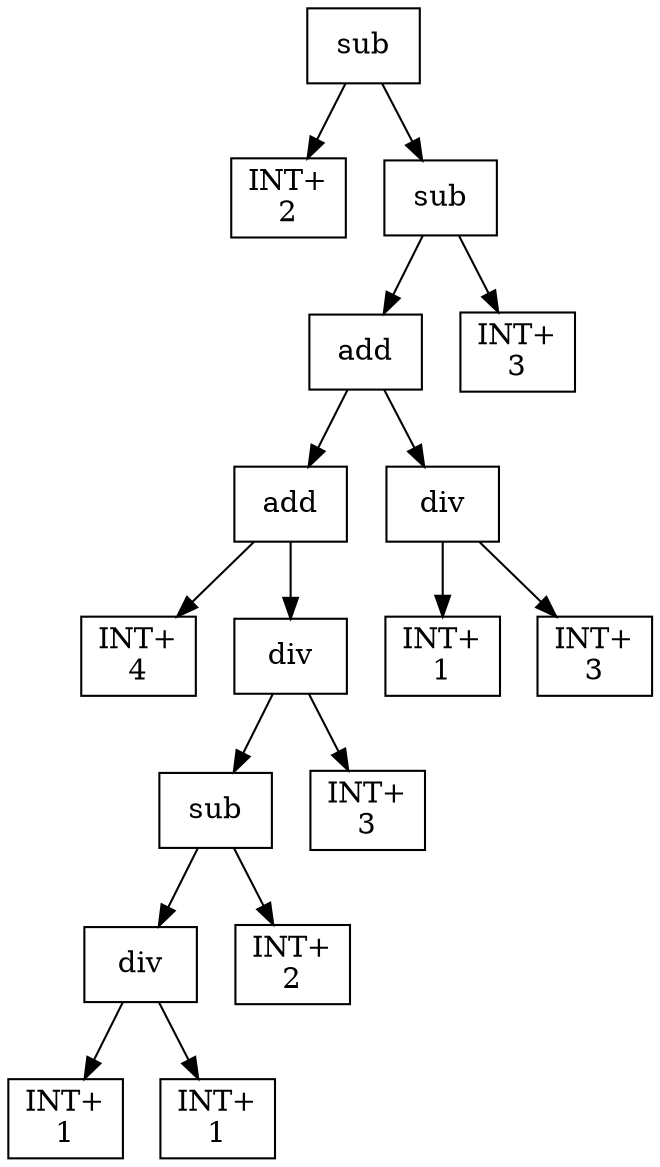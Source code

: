 digraph expr {
  node [shape=box];
  n1 [label="sub"];
  n2 [label="INT+\n2"];
  n3 [label="sub"];
  n4 [label="add"];
  n5 [label="add"];
  n6 [label="INT+\n4"];
  n7 [label="div"];
  n8 [label="sub"];
  n9 [label="div"];
  n10 [label="INT+\n1"];
  n11 [label="INT+\n1"];
  n9 -> n10;
  n9 -> n11;
  n12 [label="INT+\n2"];
  n8 -> n9;
  n8 -> n12;
  n13 [label="INT+\n3"];
  n7 -> n8;
  n7 -> n13;
  n5 -> n6;
  n5 -> n7;
  n14 [label="div"];
  n15 [label="INT+\n1"];
  n16 [label="INT+\n3"];
  n14 -> n15;
  n14 -> n16;
  n4 -> n5;
  n4 -> n14;
  n17 [label="INT+\n3"];
  n3 -> n4;
  n3 -> n17;
  n1 -> n2;
  n1 -> n3;
}